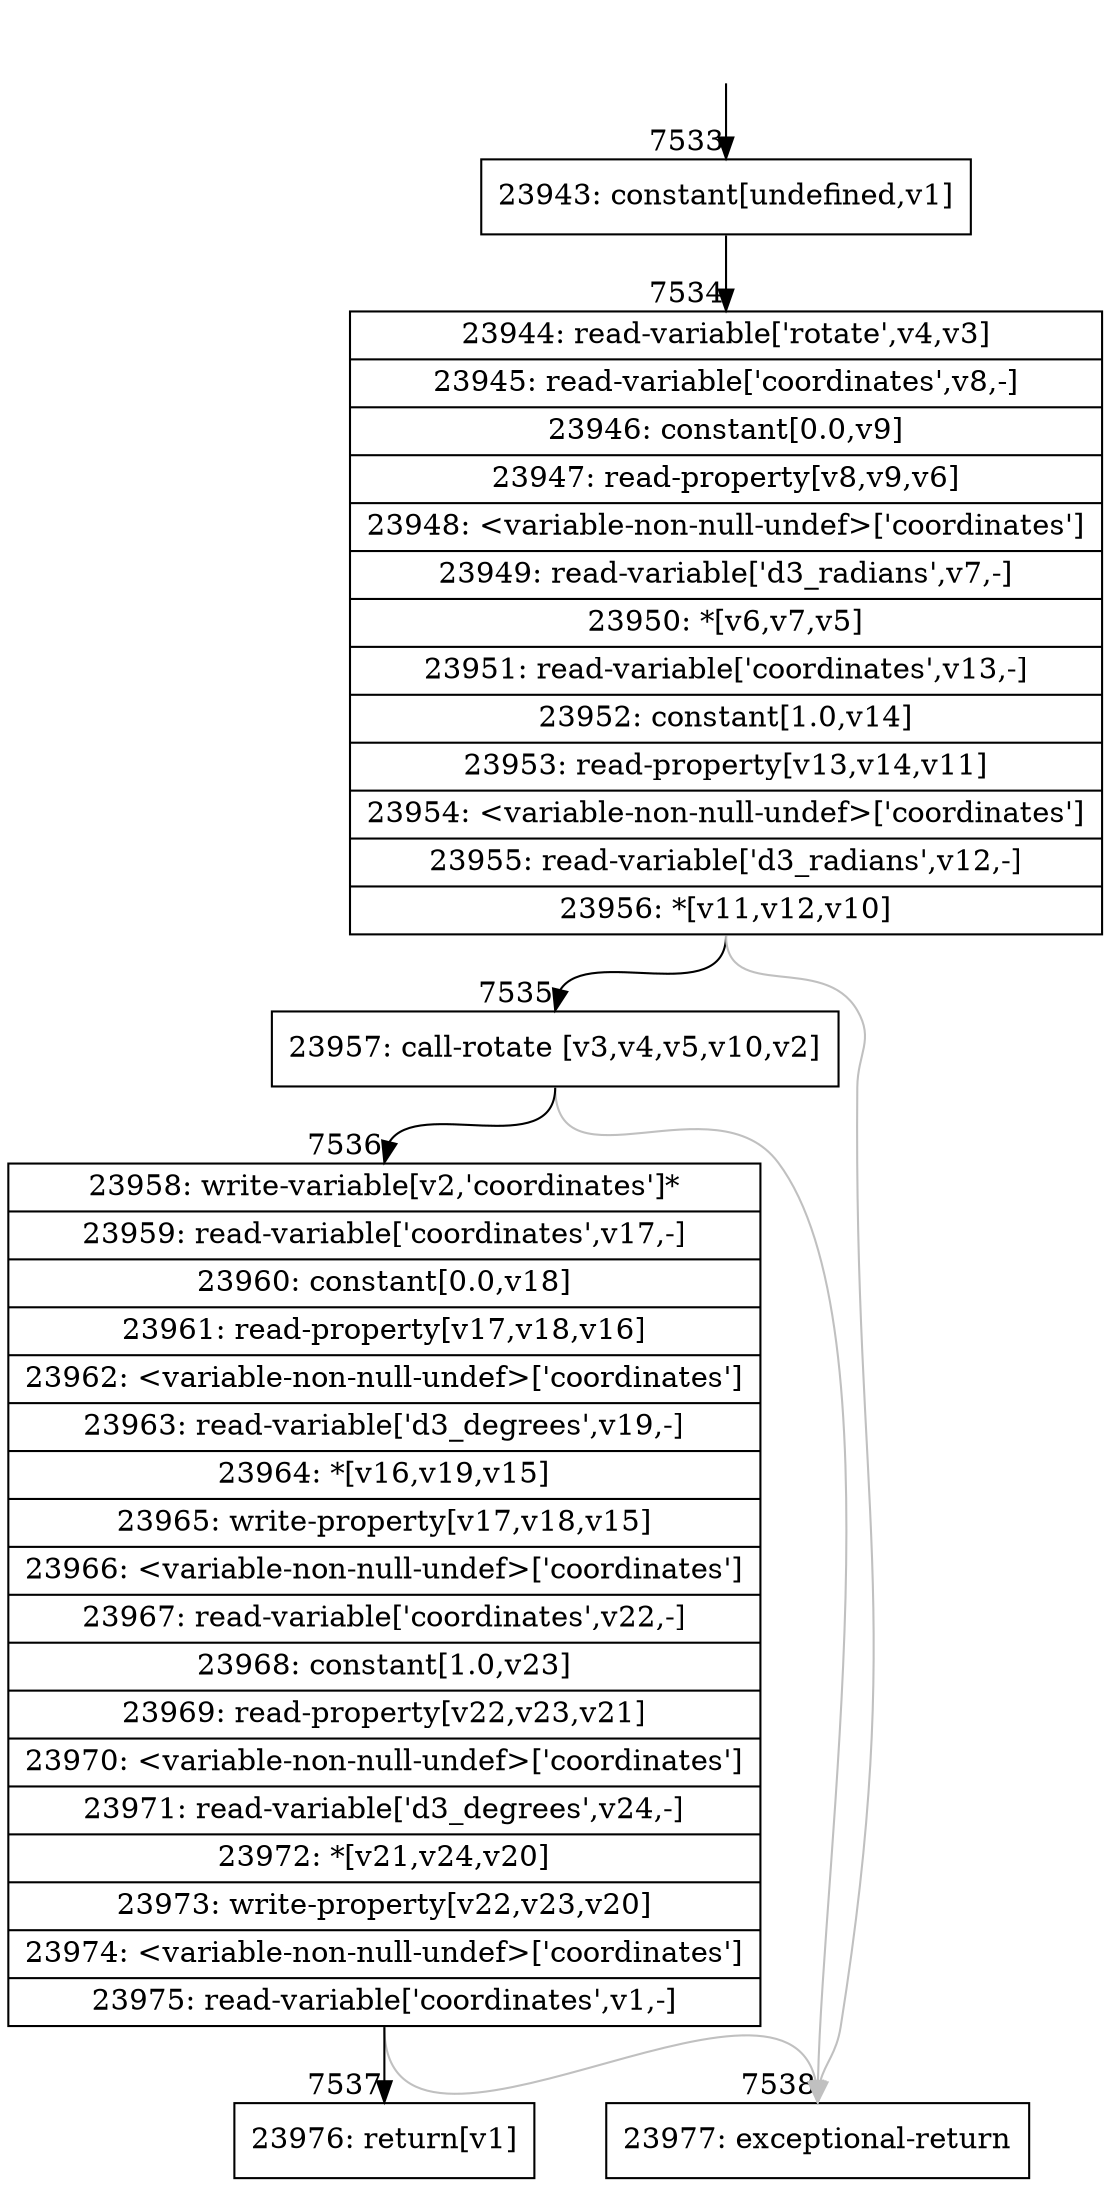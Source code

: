 digraph {
rankdir="TD"
BB_entry712[shape=none,label=""];
BB_entry712 -> BB7533 [tailport=s, headport=n, headlabel="    7533"]
BB7533 [shape=record label="{23943: constant[undefined,v1]}" ] 
BB7533 -> BB7534 [tailport=s, headport=n, headlabel="      7534"]
BB7534 [shape=record label="{23944: read-variable['rotate',v4,v3]|23945: read-variable['coordinates',v8,-]|23946: constant[0.0,v9]|23947: read-property[v8,v9,v6]|23948: \<variable-non-null-undef\>['coordinates']|23949: read-variable['d3_radians',v7,-]|23950: *[v6,v7,v5]|23951: read-variable['coordinates',v13,-]|23952: constant[1.0,v14]|23953: read-property[v13,v14,v11]|23954: \<variable-non-null-undef\>['coordinates']|23955: read-variable['d3_radians',v12,-]|23956: *[v11,v12,v10]}" ] 
BB7534 -> BB7535 [tailport=s, headport=n, headlabel="      7535"]
BB7534 -> BB7538 [tailport=s, headport=n, color=gray, headlabel="      7538"]
BB7535 [shape=record label="{23957: call-rotate [v3,v4,v5,v10,v2]}" ] 
BB7535 -> BB7536 [tailport=s, headport=n, headlabel="      7536"]
BB7535 -> BB7538 [tailport=s, headport=n, color=gray]
BB7536 [shape=record label="{23958: write-variable[v2,'coordinates']*|23959: read-variable['coordinates',v17,-]|23960: constant[0.0,v18]|23961: read-property[v17,v18,v16]|23962: \<variable-non-null-undef\>['coordinates']|23963: read-variable['d3_degrees',v19,-]|23964: *[v16,v19,v15]|23965: write-property[v17,v18,v15]|23966: \<variable-non-null-undef\>['coordinates']|23967: read-variable['coordinates',v22,-]|23968: constant[1.0,v23]|23969: read-property[v22,v23,v21]|23970: \<variable-non-null-undef\>['coordinates']|23971: read-variable['d3_degrees',v24,-]|23972: *[v21,v24,v20]|23973: write-property[v22,v23,v20]|23974: \<variable-non-null-undef\>['coordinates']|23975: read-variable['coordinates',v1,-]}" ] 
BB7536 -> BB7537 [tailport=s, headport=n, headlabel="      7537"]
BB7536 -> BB7538 [tailport=s, headport=n, color=gray]
BB7537 [shape=record label="{23976: return[v1]}" ] 
BB7538 [shape=record label="{23977: exceptional-return}" ] 
//#$~ 4393
}
